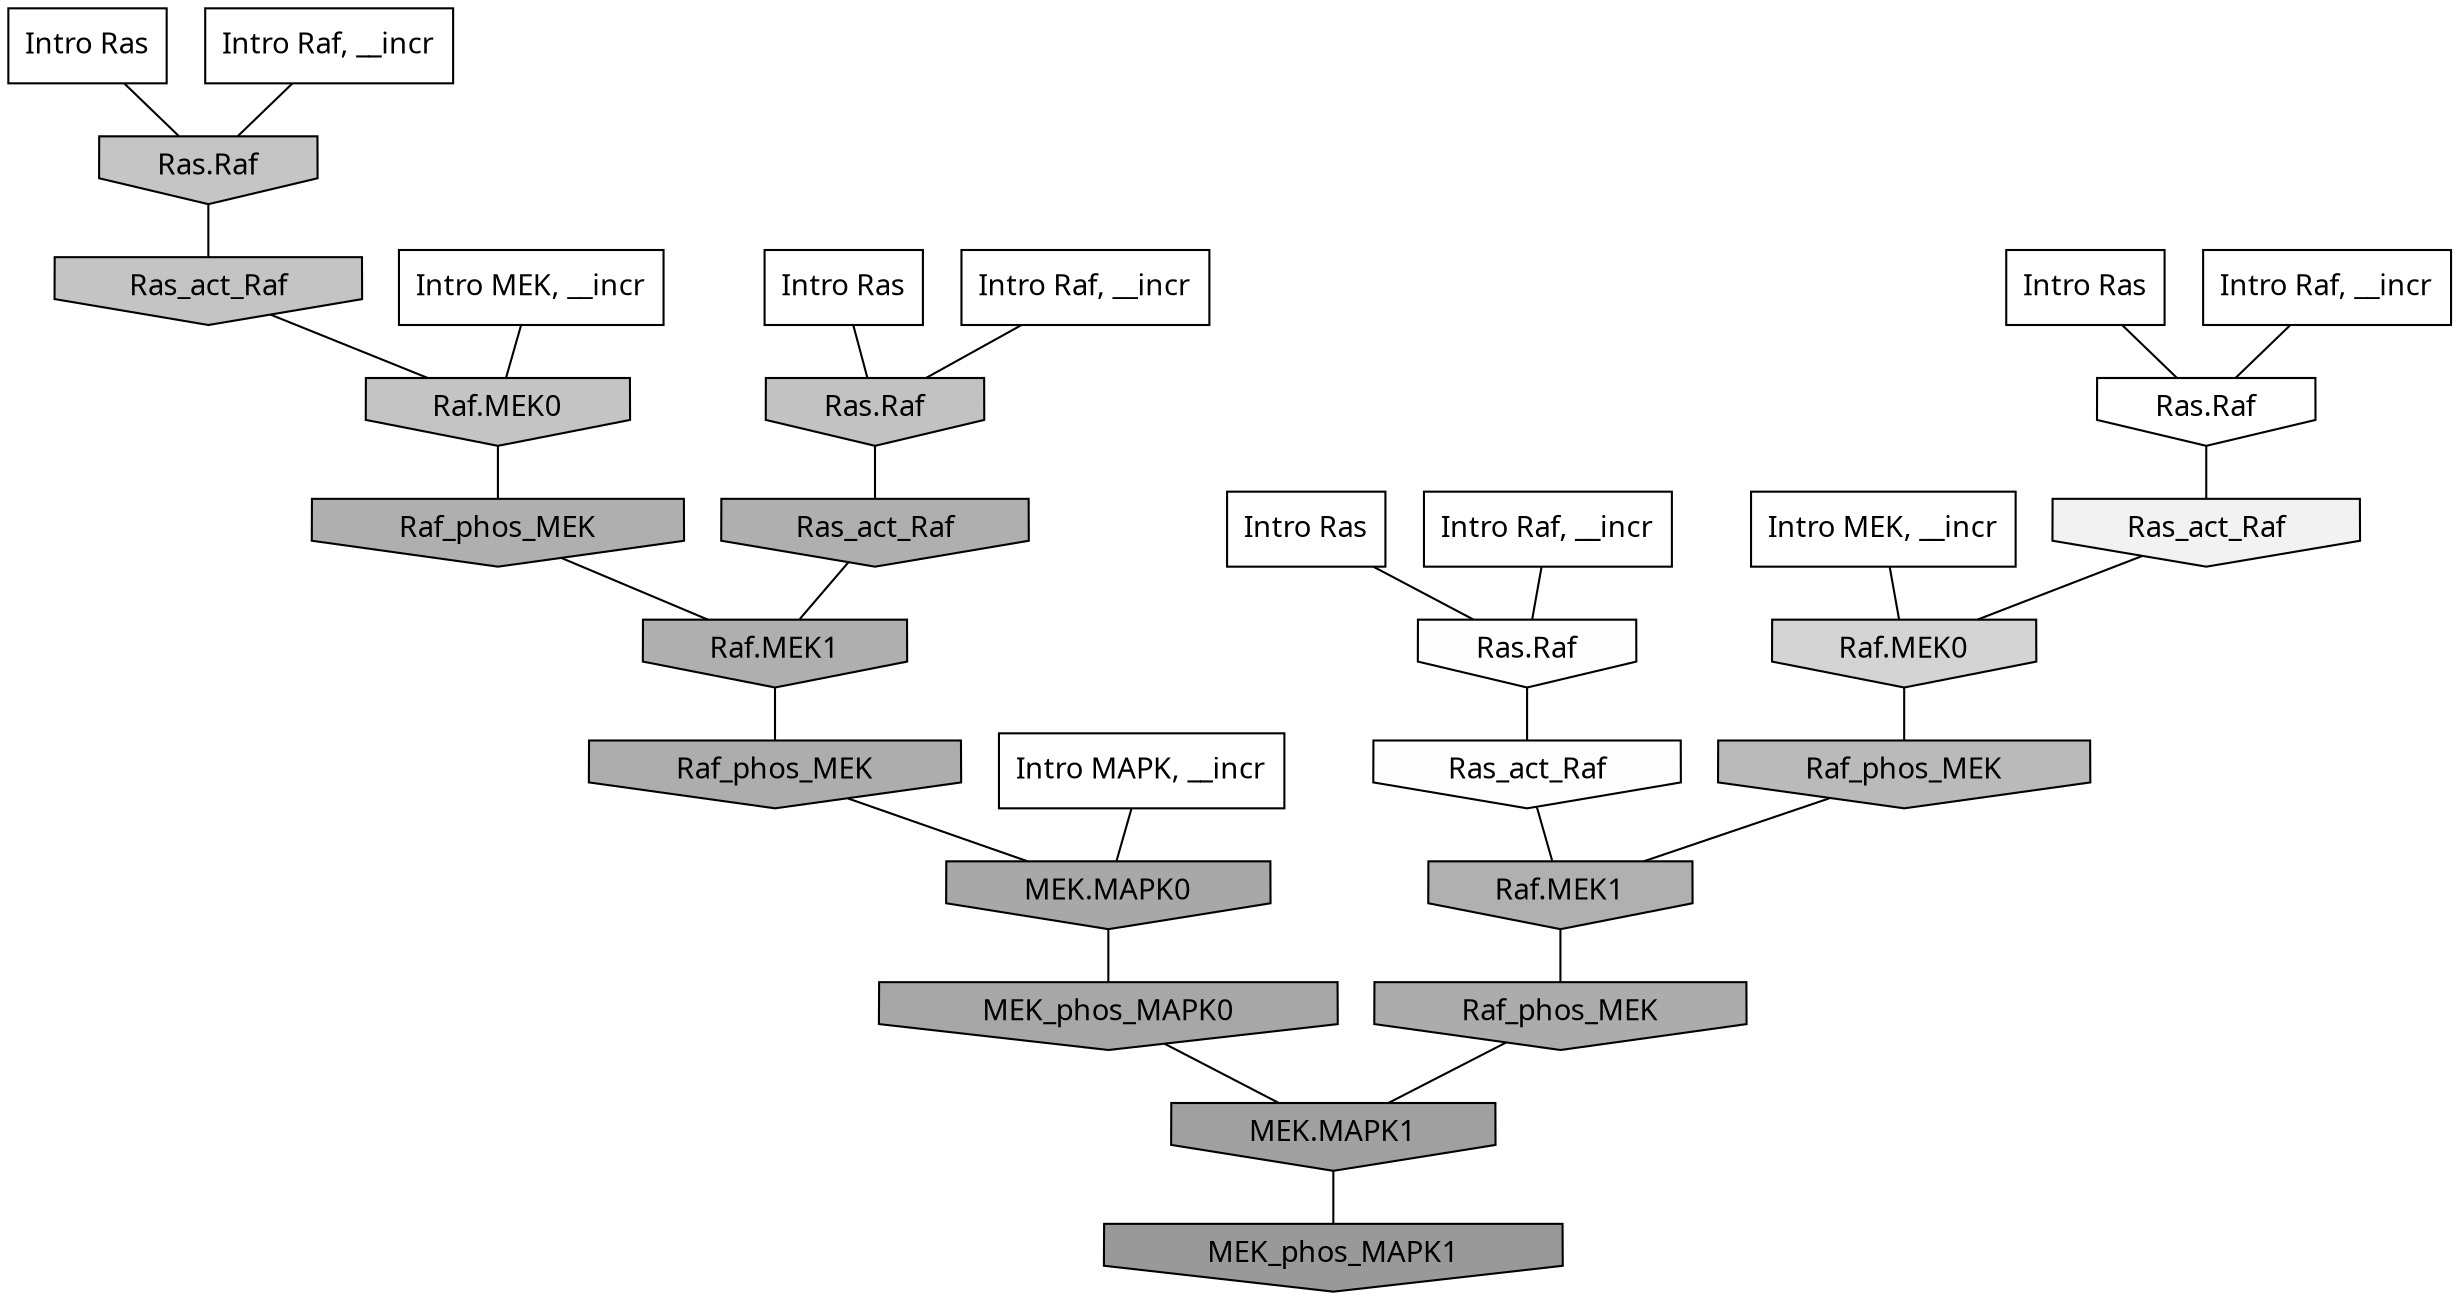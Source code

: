 digraph G{
  rankdir="TB";
  ranksep=0.30;
  node [fontname="CMU Serif"];
  edge [fontname="CMU Serif"];
  
  15 [label="Intro Ras", shape=rectangle, style=filled, fillcolor="0.000 0.000 1.000"]
  
  25 [label="Intro Ras", shape=rectangle, style=filled, fillcolor="0.000 0.000 1.000"]
  
  58 [label="Intro Ras", shape=rectangle, style=filled, fillcolor="0.000 0.000 1.000"]
  
  85 [label="Intro Ras", shape=rectangle, style=filled, fillcolor="0.000 0.000 1.000"]
  
  423 [label="Intro Raf, __incr", shape=rectangle, style=filled, fillcolor="0.000 0.000 1.000"]
  
  574 [label="Intro Raf, __incr", shape=rectangle, style=filled, fillcolor="0.000 0.000 1.000"]
  
  942 [label="Intro Raf, __incr", shape=rectangle, style=filled, fillcolor="0.000 0.000 1.000"]
  
  970 [label="Intro Raf, __incr", shape=rectangle, style=filled, fillcolor="0.000 0.000 1.000"]
  
  1497 [label="Intro MEK, __incr", shape=rectangle, style=filled, fillcolor="0.000 0.000 1.000"]
  
  2044 [label="Intro MEK, __incr", shape=rectangle, style=filled, fillcolor="0.000 0.000 1.000"]
  
  2803 [label="Intro MAPK, __incr", shape=rectangle, style=filled, fillcolor="0.000 0.000 1.000"]
  
  3266 [label="Ras.Raf", shape=invhouse, style=filled, fillcolor="0.000 0.000 1.000"]
  
  3353 [label="Ras.Raf", shape=invhouse, style=filled, fillcolor="0.000 0.000 0.993"]
  
  3356 [label="Ras_act_Raf", shape=invhouse, style=filled, fillcolor="0.000 0.000 0.992"]
  
  3742 [label="Ras_act_Raf", shape=invhouse, style=filled, fillcolor="0.000 0.000 0.948"]
  
  5835 [label="Raf.MEK0", shape=invhouse, style=filled, fillcolor="0.000 0.000 0.829"]
  
  7364 [label="Ras.Raf", shape=invhouse, style=filled, fillcolor="0.000 0.000 0.772"]
  
  7514 [label="Ras_act_Raf", shape=invhouse, style=filled, fillcolor="0.000 0.000 0.769"]
  
  7517 [label="Raf.MEK0", shape=invhouse, style=filled, fillcolor="0.000 0.000 0.769"]
  
  7771 [label="Ras.Raf", shape=invhouse, style=filled, fillcolor="0.000 0.000 0.761"]
  
  8966 [label="Raf_phos_MEK", shape=invhouse, style=filled, fillcolor="0.000 0.000 0.728"]
  
  10825 [label="Raf.MEK1", shape=invhouse, style=filled, fillcolor="0.000 0.000 0.690"]
  
  11061 [label="Raf_phos_MEK", shape=invhouse, style=filled, fillcolor="0.000 0.000 0.686"]
  
  11183 [label="Ras_act_Raf", shape=invhouse, style=filled, fillcolor="0.000 0.000 0.684"]
  
  11188 [label="Raf.MEK1", shape=invhouse, style=filled, fillcolor="0.000 0.000 0.684"]
  
  11563 [label="Raf_phos_MEK", shape=invhouse, style=filled, fillcolor="0.000 0.000 0.678"]
  
  11898 [label="Raf_phos_MEK", shape=invhouse, style=filled, fillcolor="0.000 0.000 0.672"]
  
  12848 [label="MEK.MAPK0", shape=invhouse, style=filled, fillcolor="0.000 0.000 0.658"]
  
  13142 [label="MEK_phos_MAPK0", shape=invhouse, style=filled, fillcolor="0.000 0.000 0.654"]
  
  15091 [label="MEK.MAPK1", shape=invhouse, style=filled, fillcolor="0.000 0.000 0.628"]
  
  16597 [label="MEK_phos_MAPK1", shape=invhouse, style=filled, fillcolor="0.000 0.000 0.600"]
  
  
  15091 -> 16597 [dir=none, color="0.000 0.000 0.000"] 
  13142 -> 15091 [dir=none, color="0.000 0.000 0.000"] 
  12848 -> 13142 [dir=none, color="0.000 0.000 0.000"] 
  11898 -> 15091 [dir=none, color="0.000 0.000 0.000"] 
  11563 -> 12848 [dir=none, color="0.000 0.000 0.000"] 
  11188 -> 11563 [dir=none, color="0.000 0.000 0.000"] 
  11183 -> 11188 [dir=none, color="0.000 0.000 0.000"] 
  11061 -> 11188 [dir=none, color="0.000 0.000 0.000"] 
  10825 -> 11898 [dir=none, color="0.000 0.000 0.000"] 
  8966 -> 10825 [dir=none, color="0.000 0.000 0.000"] 
  7771 -> 11183 [dir=none, color="0.000 0.000 0.000"] 
  7517 -> 11061 [dir=none, color="0.000 0.000 0.000"] 
  7514 -> 7517 [dir=none, color="0.000 0.000 0.000"] 
  7364 -> 7514 [dir=none, color="0.000 0.000 0.000"] 
  5835 -> 8966 [dir=none, color="0.000 0.000 0.000"] 
  3742 -> 5835 [dir=none, color="0.000 0.000 0.000"] 
  3356 -> 10825 [dir=none, color="0.000 0.000 0.000"] 
  3353 -> 3356 [dir=none, color="0.000 0.000 0.000"] 
  3266 -> 3742 [dir=none, color="0.000 0.000 0.000"] 
  2803 -> 12848 [dir=none, color="0.000 0.000 0.000"] 
  2044 -> 7517 [dir=none, color="0.000 0.000 0.000"] 
  1497 -> 5835 [dir=none, color="0.000 0.000 0.000"] 
  970 -> 3266 [dir=none, color="0.000 0.000 0.000"] 
  942 -> 3353 [dir=none, color="0.000 0.000 0.000"] 
  574 -> 7771 [dir=none, color="0.000 0.000 0.000"] 
  423 -> 7364 [dir=none, color="0.000 0.000 0.000"] 
  85 -> 7771 [dir=none, color="0.000 0.000 0.000"] 
  58 -> 3353 [dir=none, color="0.000 0.000 0.000"] 
  25 -> 3266 [dir=none, color="0.000 0.000 0.000"] 
  15 -> 7364 [dir=none, color="0.000 0.000 0.000"] 
  
  }
